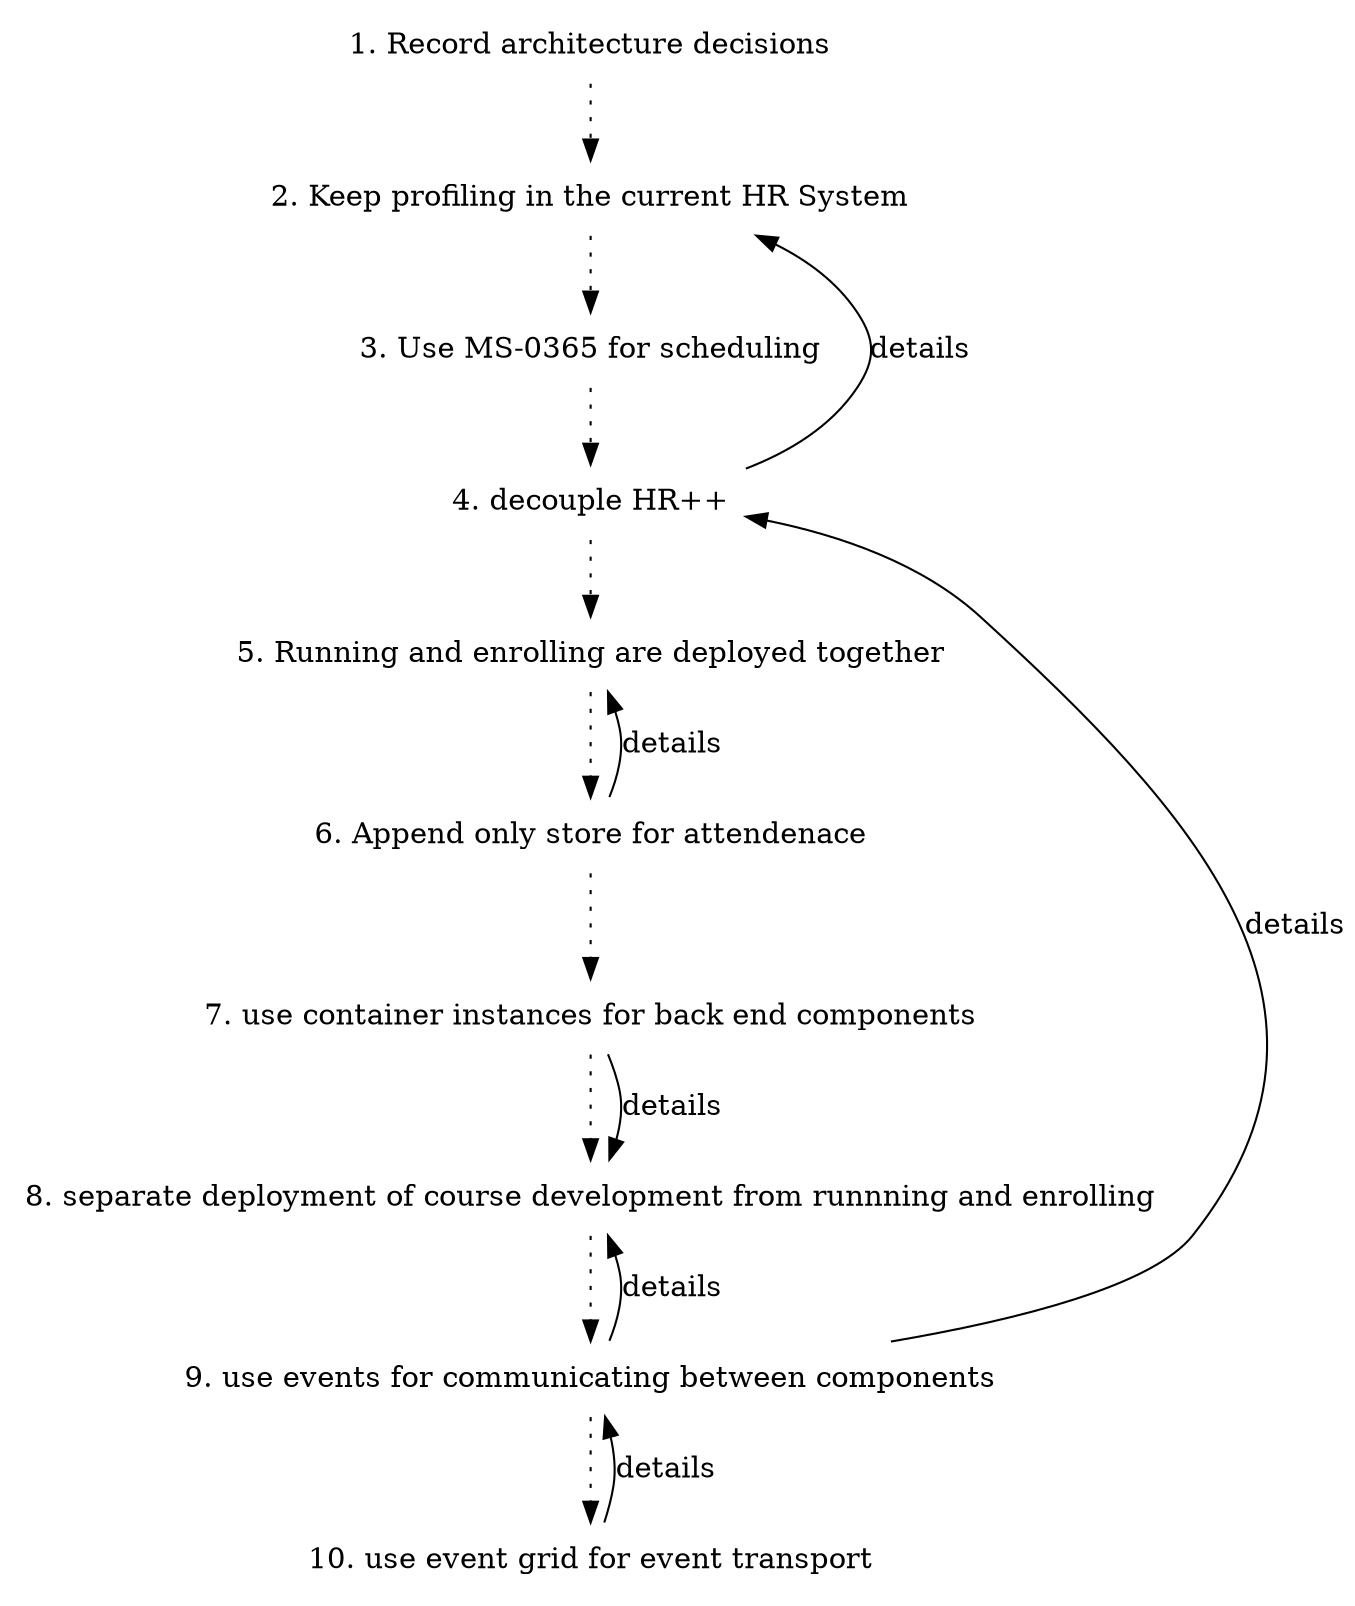 digraph {
  node [shape=plaintext];
  subgraph {
    _1 [label="1. Record architecture decisions"; URL="0001-record-architecture-decisions.html"];
    _2 [label="2. Keep profiling in the current HR System"; URL="0002-keep-profiling-in-the-current-hr-system.html"];
    _1 -> _2 [style="dotted", weight=1];
    _3 [label="3. Use MS-0365 for scheduling"; URL="0003-use-ms-0365-for-scheduling.html"];
    _2 -> _3 [style="dotted", weight=1];
    _4 [label="4. decouple HR++"; URL="0004-decouple-hr.html"];
    _3 -> _4 [style="dotted", weight=1];
    _5 [label="5. Running and enrolling are deployed together"; URL="0005-running-and-enrolling-are-deployed-together.html"];
    _4 -> _5 [style="dotted", weight=1];
    _6 [label="6. Append only store for attendenace"; URL="0006-append-only-store-for-attendenace.html"];
    _5 -> _6 [style="dotted", weight=1];
    _7 [label="7. use container instances for back end components"; URL="0007-use-container-instances-for-back-end-components.html"];
    _6 -> _7 [style="dotted", weight=1];
    _8 [label="8. separate deployment of course development from runnning and enrolling"; URL="0008-separate-course-development-from-runnning-and-enrolling.html"];
    _7 -> _8 [style="dotted", weight=1];
    _9 [label="9. use events for communicating between components"; URL="0009-use-events-for-communicating-between-components.html"];
    _8 -> _9 [style="dotted", weight=1];
    _10 [label="10. use event grid for event transport"; URL="0010-use-event-grid-for-event-transport.html"];
    _9 -> _10 [style="dotted", weight=1];
  }
  _4 -> _2 [label="details", weight=0]
  _6 -> _5 [label="details", weight=0]
  _7 -> _8 [label="details", weight=0]
  _9 -> _8 [label="details", weight=0]
  _9 -> _4 [label="details", weight=0]
  _10 -> _9 [label="details", weight=0]
}
